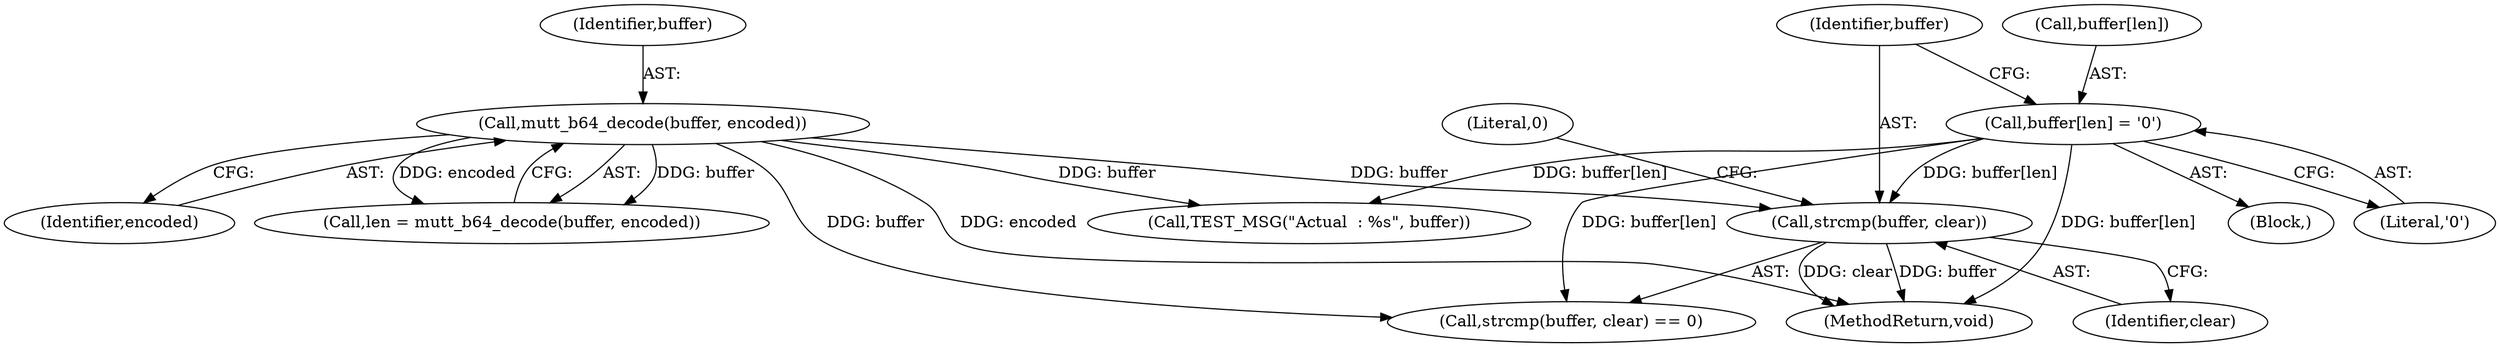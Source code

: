 digraph "1_neomutt_6f163e07ae68654d7ac5268cbb7565f6df79ad85_3@API" {
"1000138" [label="(Call,strcmp(buffer, clear))"];
"1000129" [label="(Call,buffer[len] = '\0')"];
"1000107" [label="(Call,mutt_b64_decode(buffer, encoded))"];
"1000109" [label="(Identifier,encoded)"];
"1000138" [label="(Call,strcmp(buffer, clear))"];
"1000108" [label="(Identifier,buffer)"];
"1000141" [label="(Literal,0)"];
"1000102" [label="(Block,)"];
"1000130" [label="(Call,buffer[len])"];
"1000146" [label="(Call,TEST_MSG(\"Actual  : %s\", buffer))"];
"1000133" [label="(Literal,'\0')"];
"1000140" [label="(Identifier,clear)"];
"1000105" [label="(Call,len = mutt_b64_decode(buffer, encoded))"];
"1000149" [label="(MethodReturn,void)"];
"1000129" [label="(Call,buffer[len] = '\0')"];
"1000139" [label="(Identifier,buffer)"];
"1000107" [label="(Call,mutt_b64_decode(buffer, encoded))"];
"1000137" [label="(Call,strcmp(buffer, clear) == 0)"];
"1000138" -> "1000137"  [label="AST: "];
"1000138" -> "1000140"  [label="CFG: "];
"1000139" -> "1000138"  [label="AST: "];
"1000140" -> "1000138"  [label="AST: "];
"1000141" -> "1000138"  [label="CFG: "];
"1000138" -> "1000149"  [label="DDG: clear"];
"1000138" -> "1000149"  [label="DDG: buffer"];
"1000129" -> "1000138"  [label="DDG: buffer[len]"];
"1000107" -> "1000138"  [label="DDG: buffer"];
"1000129" -> "1000102"  [label="AST: "];
"1000129" -> "1000133"  [label="CFG: "];
"1000130" -> "1000129"  [label="AST: "];
"1000133" -> "1000129"  [label="AST: "];
"1000139" -> "1000129"  [label="CFG: "];
"1000129" -> "1000149"  [label="DDG: buffer[len]"];
"1000129" -> "1000137"  [label="DDG: buffer[len]"];
"1000129" -> "1000146"  [label="DDG: buffer[len]"];
"1000107" -> "1000105"  [label="AST: "];
"1000107" -> "1000109"  [label="CFG: "];
"1000108" -> "1000107"  [label="AST: "];
"1000109" -> "1000107"  [label="AST: "];
"1000105" -> "1000107"  [label="CFG: "];
"1000107" -> "1000149"  [label="DDG: encoded"];
"1000107" -> "1000105"  [label="DDG: buffer"];
"1000107" -> "1000105"  [label="DDG: encoded"];
"1000107" -> "1000137"  [label="DDG: buffer"];
"1000107" -> "1000146"  [label="DDG: buffer"];
}
